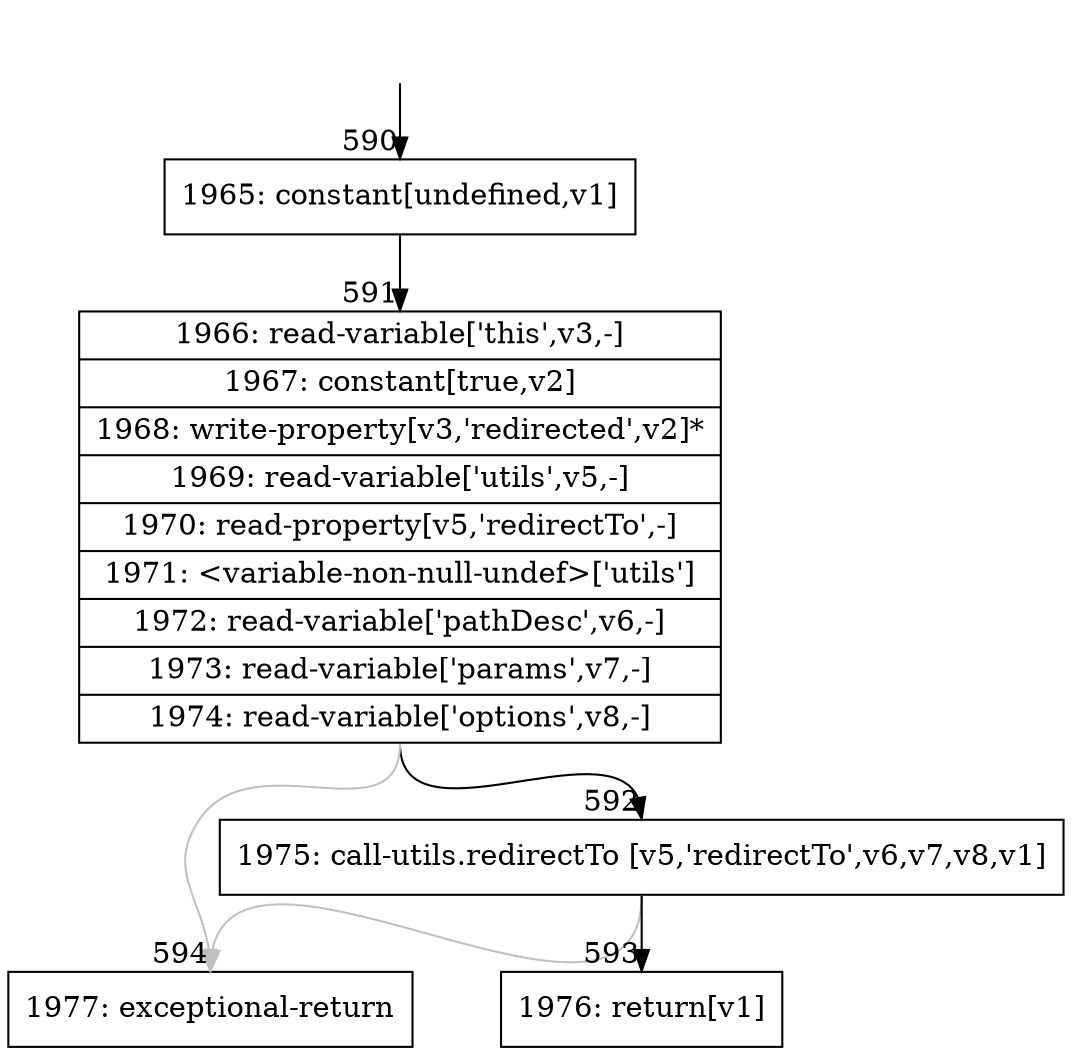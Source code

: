 digraph {
rankdir="TD"
BB_entry55[shape=none,label=""];
BB_entry55 -> BB590 [tailport=s, headport=n, headlabel="    590"]
BB590 [shape=record label="{1965: constant[undefined,v1]}" ] 
BB590 -> BB591 [tailport=s, headport=n, headlabel="      591"]
BB591 [shape=record label="{1966: read-variable['this',v3,-]|1967: constant[true,v2]|1968: write-property[v3,'redirected',v2]*|1969: read-variable['utils',v5,-]|1970: read-property[v5,'redirectTo',-]|1971: \<variable-non-null-undef\>['utils']|1972: read-variable['pathDesc',v6,-]|1973: read-variable['params',v7,-]|1974: read-variable['options',v8,-]}" ] 
BB591 -> BB592 [tailport=s, headport=n, headlabel="      592"]
BB591 -> BB594 [tailport=s, headport=n, color=gray, headlabel="      594"]
BB592 [shape=record label="{1975: call-utils.redirectTo [v5,'redirectTo',v6,v7,v8,v1]}" ] 
BB592 -> BB593 [tailport=s, headport=n, headlabel="      593"]
BB592 -> BB594 [tailport=s, headport=n, color=gray]
BB593 [shape=record label="{1976: return[v1]}" ] 
BB594 [shape=record label="{1977: exceptional-return}" ] 
//#$~ 609
}

